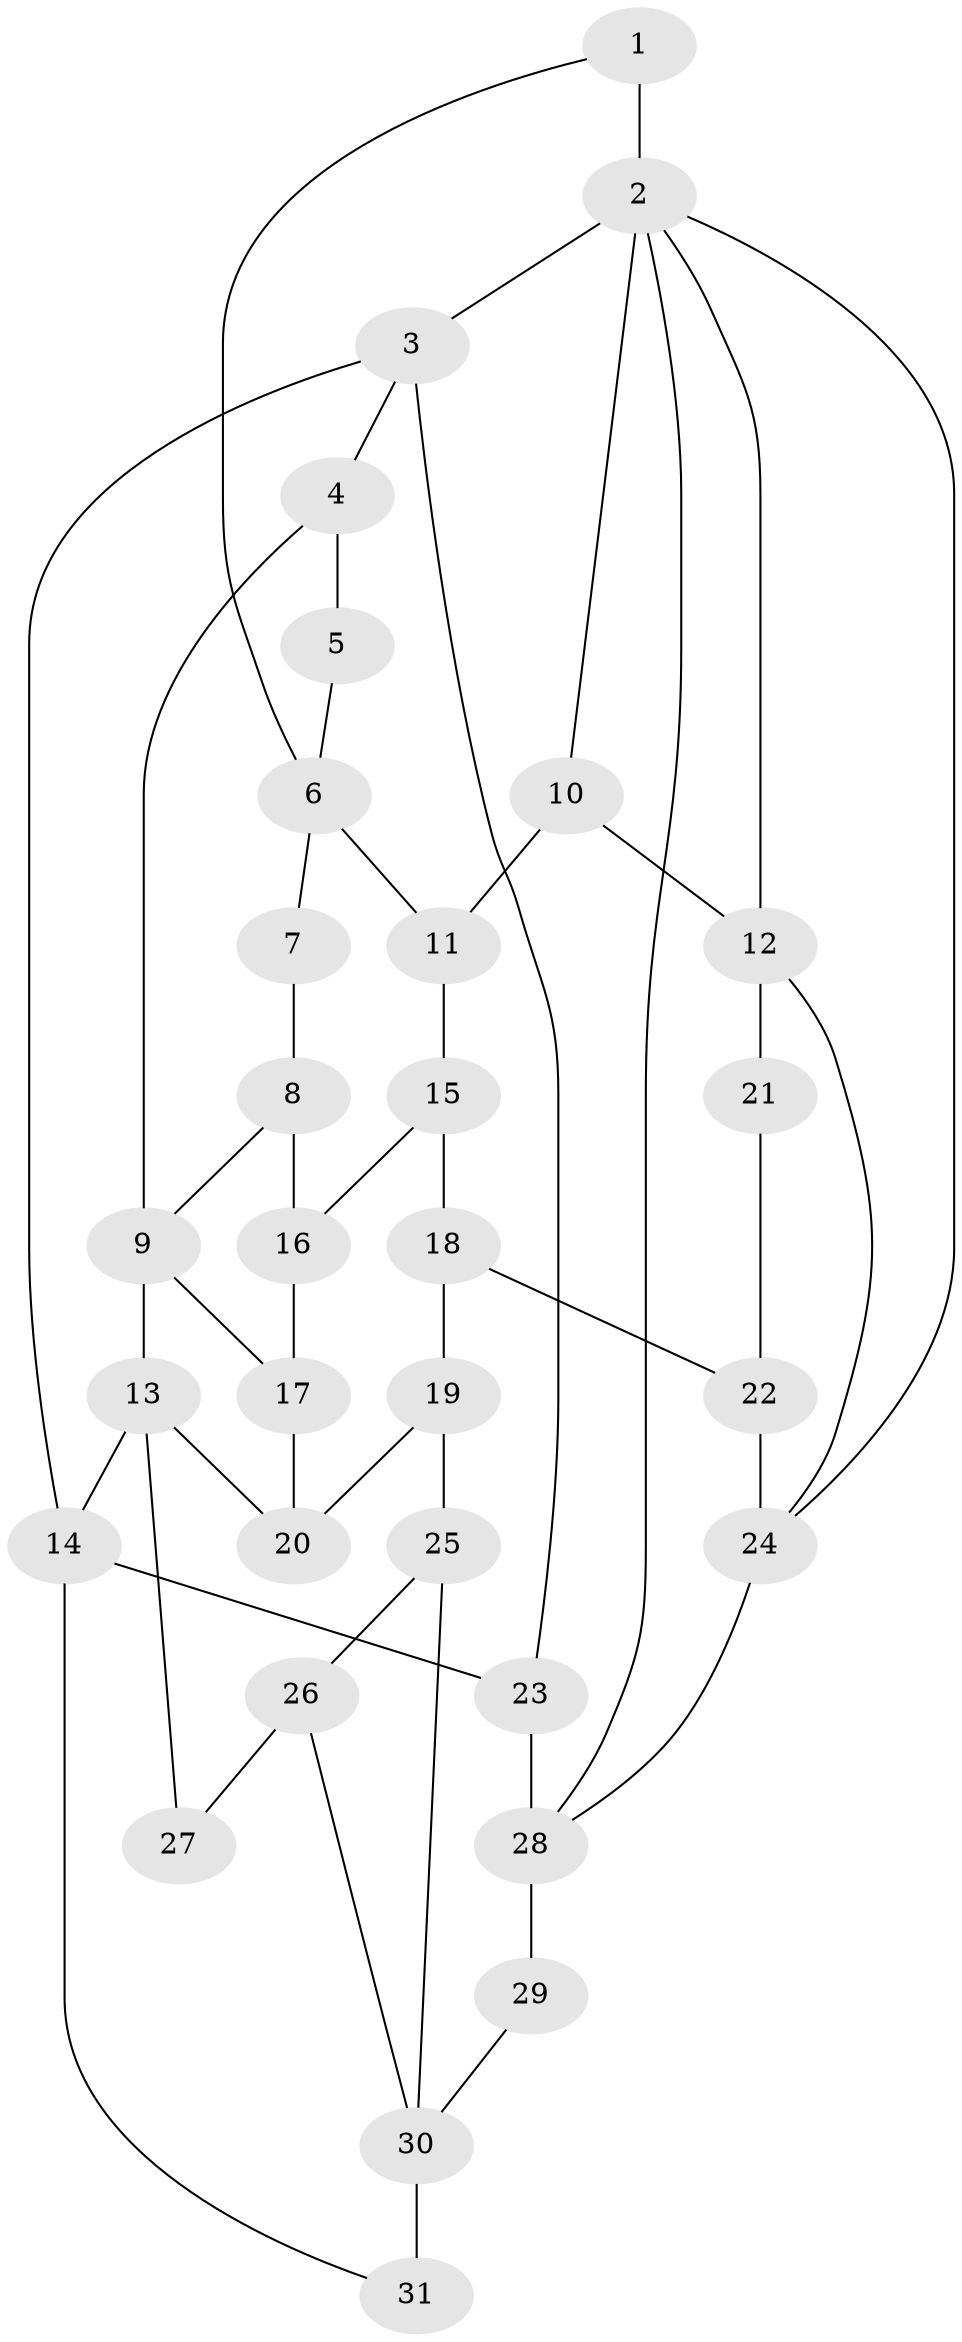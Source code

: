 // original degree distribution, {3: 0.03225806451612903, 6: 0.1935483870967742, 5: 0.5483870967741935, 4: 0.22580645161290322}
// Generated by graph-tools (version 1.1) at 2025/54/03/04/25 22:54:17]
// undirected, 31 vertices, 49 edges
graph export_dot {
  node [color=gray90,style=filled];
  1;
  2;
  3;
  4;
  5;
  6;
  7;
  8;
  9;
  10;
  11;
  12;
  13;
  14;
  15;
  16;
  17;
  18;
  19;
  20;
  21;
  22;
  23;
  24;
  25;
  26;
  27;
  28;
  29;
  30;
  31;
  1 -- 2 [weight=2.0];
  1 -- 6 [weight=1.0];
  2 -- 3 [weight=1.0];
  2 -- 10 [weight=1.0];
  2 -- 12 [weight=1.0];
  2 -- 24 [weight=1.0];
  2 -- 28 [weight=1.0];
  3 -- 4 [weight=1.0];
  3 -- 14 [weight=1.0];
  3 -- 23 [weight=1.0];
  4 -- 5 [weight=1.0];
  4 -- 9 [weight=1.0];
  5 -- 6 [weight=2.0];
  6 -- 7 [weight=2.0];
  6 -- 11 [weight=1.0];
  7 -- 8 [weight=1.0];
  8 -- 9 [weight=1.0];
  8 -- 16 [weight=1.0];
  9 -- 13 [weight=1.0];
  9 -- 17 [weight=1.0];
  10 -- 11 [weight=1.0];
  10 -- 12 [weight=2.0];
  11 -- 15 [weight=1.0];
  12 -- 21 [weight=2.0];
  12 -- 24 [weight=1.0];
  13 -- 14 [weight=2.0];
  13 -- 20 [weight=1.0];
  13 -- 27 [weight=2.0];
  14 -- 23 [weight=1.0];
  14 -- 31 [weight=1.0];
  15 -- 16 [weight=1.0];
  15 -- 18 [weight=1.0];
  16 -- 17 [weight=1.0];
  17 -- 20 [weight=1.0];
  18 -- 19 [weight=1.0];
  18 -- 22 [weight=1.0];
  19 -- 20 [weight=1.0];
  19 -- 25 [weight=1.0];
  21 -- 22 [weight=1.0];
  22 -- 24 [weight=1.0];
  23 -- 28 [weight=2.0];
  24 -- 28 [weight=2.0];
  25 -- 26 [weight=1.0];
  25 -- 30 [weight=1.0];
  26 -- 27 [weight=1.0];
  26 -- 30 [weight=1.0];
  28 -- 29 [weight=2.0];
  29 -- 30 [weight=2.0];
  30 -- 31 [weight=2.0];
}
